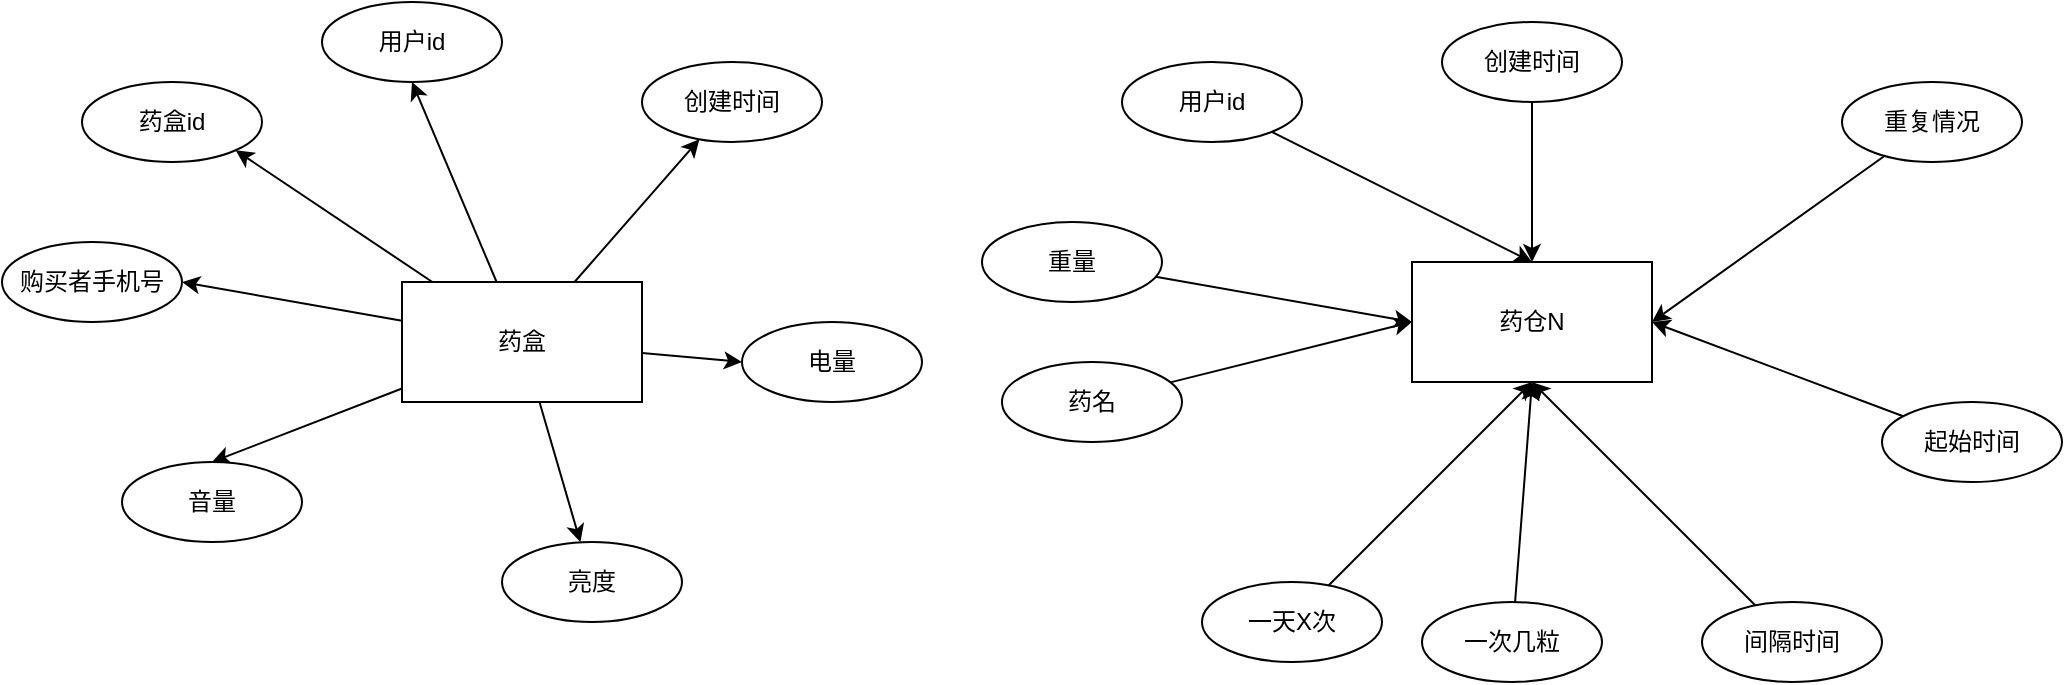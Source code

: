 <mxfile version="22.1.18" type="github">
  <diagram name="第 1 页" id="cKdhumA12I_itok_waJF">
    <mxGraphModel dx="1413" dy="689" grid="1" gridSize="10" guides="1" tooltips="1" connect="1" arrows="1" fold="1" page="1" pageScale="1" pageWidth="827" pageHeight="1169" math="0" shadow="0">
      <root>
        <mxCell id="0" />
        <mxCell id="1" parent="0" />
        <mxCell id="JjgTa37AeF12a5lF8YRA-3" value="药仓N" style="rounded=0;whiteSpace=wrap;html=1;" parent="1" vertex="1">
          <mxGeometry x="95" y="330" width="120" height="60" as="geometry" />
        </mxCell>
        <mxCell id="JjgTa37AeF12a5lF8YRA-16" style="rounded=0;orthogonalLoop=1;jettySize=auto;html=1;entryX=0.5;entryY=0;entryDx=0;entryDy=0;" parent="1" source="JjgTa37AeF12a5lF8YRA-4" target="JjgTa37AeF12a5lF8YRA-3" edge="1">
          <mxGeometry relative="1" as="geometry" />
        </mxCell>
        <mxCell id="JjgTa37AeF12a5lF8YRA-4" value="用户id" style="ellipse;whiteSpace=wrap;html=1;" parent="1" vertex="1">
          <mxGeometry x="-50" y="230" width="90" height="40" as="geometry" />
        </mxCell>
        <mxCell id="JjgTa37AeF12a5lF8YRA-17" style="rounded=0;orthogonalLoop=1;jettySize=auto;html=1;entryX=0.5;entryY=0;entryDx=0;entryDy=0;" parent="1" source="JjgTa37AeF12a5lF8YRA-5" target="JjgTa37AeF12a5lF8YRA-3" edge="1">
          <mxGeometry relative="1" as="geometry" />
        </mxCell>
        <mxCell id="JjgTa37AeF12a5lF8YRA-5" value="创建时间" style="ellipse;whiteSpace=wrap;html=1;" parent="1" vertex="1">
          <mxGeometry x="110" y="210" width="90" height="40" as="geometry" />
        </mxCell>
        <mxCell id="JjgTa37AeF12a5lF8YRA-28" style="rounded=0;orthogonalLoop=1;jettySize=auto;html=1;entryX=0;entryY=0.5;entryDx=0;entryDy=0;" parent="1" source="JjgTa37AeF12a5lF8YRA-7" target="JjgTa37AeF12a5lF8YRA-3" edge="1">
          <mxGeometry relative="1" as="geometry" />
        </mxCell>
        <mxCell id="JjgTa37AeF12a5lF8YRA-7" value="重量" style="ellipse;whiteSpace=wrap;html=1;" parent="1" vertex="1">
          <mxGeometry x="-120" y="310" width="90" height="40" as="geometry" />
        </mxCell>
        <mxCell id="JjgTa37AeF12a5lF8YRA-23" style="rounded=0;orthogonalLoop=1;jettySize=auto;html=1;entryX=0.5;entryY=1;entryDx=0;entryDy=0;" parent="1" source="JjgTa37AeF12a5lF8YRA-8" target="JjgTa37AeF12a5lF8YRA-3" edge="1">
          <mxGeometry relative="1" as="geometry" />
        </mxCell>
        <mxCell id="JjgTa37AeF12a5lF8YRA-8" value="一天X次" style="ellipse;whiteSpace=wrap;html=1;" parent="1" vertex="1">
          <mxGeometry x="-10" y="490" width="90" height="40" as="geometry" />
        </mxCell>
        <mxCell id="JjgTa37AeF12a5lF8YRA-22" style="rounded=0;orthogonalLoop=1;jettySize=auto;html=1;entryX=0.5;entryY=1;entryDx=0;entryDy=0;" parent="1" source="JjgTa37AeF12a5lF8YRA-9" target="JjgTa37AeF12a5lF8YRA-3" edge="1">
          <mxGeometry relative="1" as="geometry" />
        </mxCell>
        <mxCell id="JjgTa37AeF12a5lF8YRA-9" value="一次几粒" style="ellipse;whiteSpace=wrap;html=1;" parent="1" vertex="1">
          <mxGeometry x="100" y="500" width="90" height="40" as="geometry" />
        </mxCell>
        <mxCell id="JjgTa37AeF12a5lF8YRA-21" style="rounded=0;orthogonalLoop=1;jettySize=auto;html=1;entryX=0.5;entryY=1;entryDx=0;entryDy=0;" parent="1" source="JjgTa37AeF12a5lF8YRA-10" target="JjgTa37AeF12a5lF8YRA-3" edge="1">
          <mxGeometry relative="1" as="geometry" />
        </mxCell>
        <mxCell id="JjgTa37AeF12a5lF8YRA-10" value="间隔时间" style="ellipse;whiteSpace=wrap;html=1;" parent="1" vertex="1">
          <mxGeometry x="240" y="500" width="90" height="40" as="geometry" />
        </mxCell>
        <mxCell id="JjgTa37AeF12a5lF8YRA-20" style="rounded=0;orthogonalLoop=1;jettySize=auto;html=1;entryX=1;entryY=0.5;entryDx=0;entryDy=0;" parent="1" source="JjgTa37AeF12a5lF8YRA-11" target="JjgTa37AeF12a5lF8YRA-3" edge="1">
          <mxGeometry relative="1" as="geometry" />
        </mxCell>
        <mxCell id="JjgTa37AeF12a5lF8YRA-11" value="起始时间" style="ellipse;whiteSpace=wrap;html=1;" parent="1" vertex="1">
          <mxGeometry x="330" y="400" width="90" height="40" as="geometry" />
        </mxCell>
        <mxCell id="JjgTa37AeF12a5lF8YRA-19" style="rounded=0;orthogonalLoop=1;jettySize=auto;html=1;entryX=1;entryY=0.5;entryDx=0;entryDy=0;" parent="1" source="JjgTa37AeF12a5lF8YRA-12" target="JjgTa37AeF12a5lF8YRA-3" edge="1">
          <mxGeometry relative="1" as="geometry" />
        </mxCell>
        <mxCell id="JjgTa37AeF12a5lF8YRA-12" value="重复情况" style="ellipse;whiteSpace=wrap;html=1;" parent="1" vertex="1">
          <mxGeometry x="310" y="240" width="90" height="40" as="geometry" />
        </mxCell>
        <mxCell id="JjgTa37AeF12a5lF8YRA-25" style="rounded=0;orthogonalLoop=1;jettySize=auto;html=1;entryX=0;entryY=0.5;entryDx=0;entryDy=0;" parent="1" source="JjgTa37AeF12a5lF8YRA-13" target="JjgTa37AeF12a5lF8YRA-3" edge="1">
          <mxGeometry relative="1" as="geometry" />
        </mxCell>
        <mxCell id="JjgTa37AeF12a5lF8YRA-13" value="药名" style="ellipse;whiteSpace=wrap;html=1;" parent="1" vertex="1">
          <mxGeometry x="-110" y="380" width="90" height="40" as="geometry" />
        </mxCell>
        <mxCell id="DZomyFcMi4fHuvKeKVD6-15" style="rounded=0;orthogonalLoop=1;jettySize=auto;html=1;entryX=0.5;entryY=1;entryDx=0;entryDy=0;" edge="1" parent="1" source="DZomyFcMi4fHuvKeKVD6-2" target="DZomyFcMi4fHuvKeKVD6-3">
          <mxGeometry relative="1" as="geometry" />
        </mxCell>
        <mxCell id="DZomyFcMi4fHuvKeKVD6-16" style="rounded=0;orthogonalLoop=1;jettySize=auto;html=1;" edge="1" parent="1" source="DZomyFcMi4fHuvKeKVD6-2" target="DZomyFcMi4fHuvKeKVD6-12">
          <mxGeometry relative="1" as="geometry" />
        </mxCell>
        <mxCell id="DZomyFcMi4fHuvKeKVD6-17" style="rounded=0;orthogonalLoop=1;jettySize=auto;html=1;entryX=0;entryY=0.5;entryDx=0;entryDy=0;" edge="1" parent="1" source="DZomyFcMi4fHuvKeKVD6-2" target="DZomyFcMi4fHuvKeKVD6-10">
          <mxGeometry relative="1" as="geometry" />
        </mxCell>
        <mxCell id="DZomyFcMi4fHuvKeKVD6-18" style="rounded=0;orthogonalLoop=1;jettySize=auto;html=1;" edge="1" parent="1" source="DZomyFcMi4fHuvKeKVD6-2" target="DZomyFcMi4fHuvKeKVD6-13">
          <mxGeometry relative="1" as="geometry" />
        </mxCell>
        <mxCell id="DZomyFcMi4fHuvKeKVD6-19" style="rounded=0;orthogonalLoop=1;jettySize=auto;html=1;entryX=0.5;entryY=0;entryDx=0;entryDy=0;" edge="1" parent="1" source="DZomyFcMi4fHuvKeKVD6-2" target="DZomyFcMi4fHuvKeKVD6-9">
          <mxGeometry relative="1" as="geometry" />
        </mxCell>
        <mxCell id="DZomyFcMi4fHuvKeKVD6-20" style="rounded=0;orthogonalLoop=1;jettySize=auto;html=1;entryX=1;entryY=0.5;entryDx=0;entryDy=0;" edge="1" parent="1" source="DZomyFcMi4fHuvKeKVD6-2" target="DZomyFcMi4fHuvKeKVD6-4">
          <mxGeometry relative="1" as="geometry" />
        </mxCell>
        <mxCell id="DZomyFcMi4fHuvKeKVD6-21" style="rounded=0;orthogonalLoop=1;jettySize=auto;html=1;entryX=1;entryY=1;entryDx=0;entryDy=0;" edge="1" parent="1" source="DZomyFcMi4fHuvKeKVD6-2" target="DZomyFcMi4fHuvKeKVD6-8">
          <mxGeometry relative="1" as="geometry" />
        </mxCell>
        <mxCell id="DZomyFcMi4fHuvKeKVD6-2" value="药盒" style="rounded=0;whiteSpace=wrap;html=1;" vertex="1" parent="1">
          <mxGeometry x="-410" y="340" width="120" height="60" as="geometry" />
        </mxCell>
        <mxCell id="DZomyFcMi4fHuvKeKVD6-3" value="用户id" style="ellipse;whiteSpace=wrap;html=1;" vertex="1" parent="1">
          <mxGeometry x="-450" y="200" width="90" height="40" as="geometry" />
        </mxCell>
        <mxCell id="DZomyFcMi4fHuvKeKVD6-4" value="购买者手机号" style="ellipse;whiteSpace=wrap;html=1;" vertex="1" parent="1">
          <mxGeometry x="-610" y="320" width="90" height="40" as="geometry" />
        </mxCell>
        <mxCell id="DZomyFcMi4fHuvKeKVD6-8" value="药盒id" style="ellipse;whiteSpace=wrap;html=1;" vertex="1" parent="1">
          <mxGeometry x="-570" y="240" width="90" height="40" as="geometry" />
        </mxCell>
        <mxCell id="DZomyFcMi4fHuvKeKVD6-9" value="音量" style="ellipse;whiteSpace=wrap;html=1;" vertex="1" parent="1">
          <mxGeometry x="-550" y="430" width="90" height="40" as="geometry" />
        </mxCell>
        <mxCell id="DZomyFcMi4fHuvKeKVD6-10" value="电量" style="ellipse;whiteSpace=wrap;html=1;" vertex="1" parent="1">
          <mxGeometry x="-240" y="360" width="90" height="40" as="geometry" />
        </mxCell>
        <mxCell id="DZomyFcMi4fHuvKeKVD6-12" value="创建时间" style="ellipse;whiteSpace=wrap;html=1;" vertex="1" parent="1">
          <mxGeometry x="-290" y="230" width="90" height="40" as="geometry" />
        </mxCell>
        <mxCell id="DZomyFcMi4fHuvKeKVD6-13" value="亮度" style="ellipse;whiteSpace=wrap;html=1;" vertex="1" parent="1">
          <mxGeometry x="-360" y="470" width="90" height="40" as="geometry" />
        </mxCell>
      </root>
    </mxGraphModel>
  </diagram>
</mxfile>
